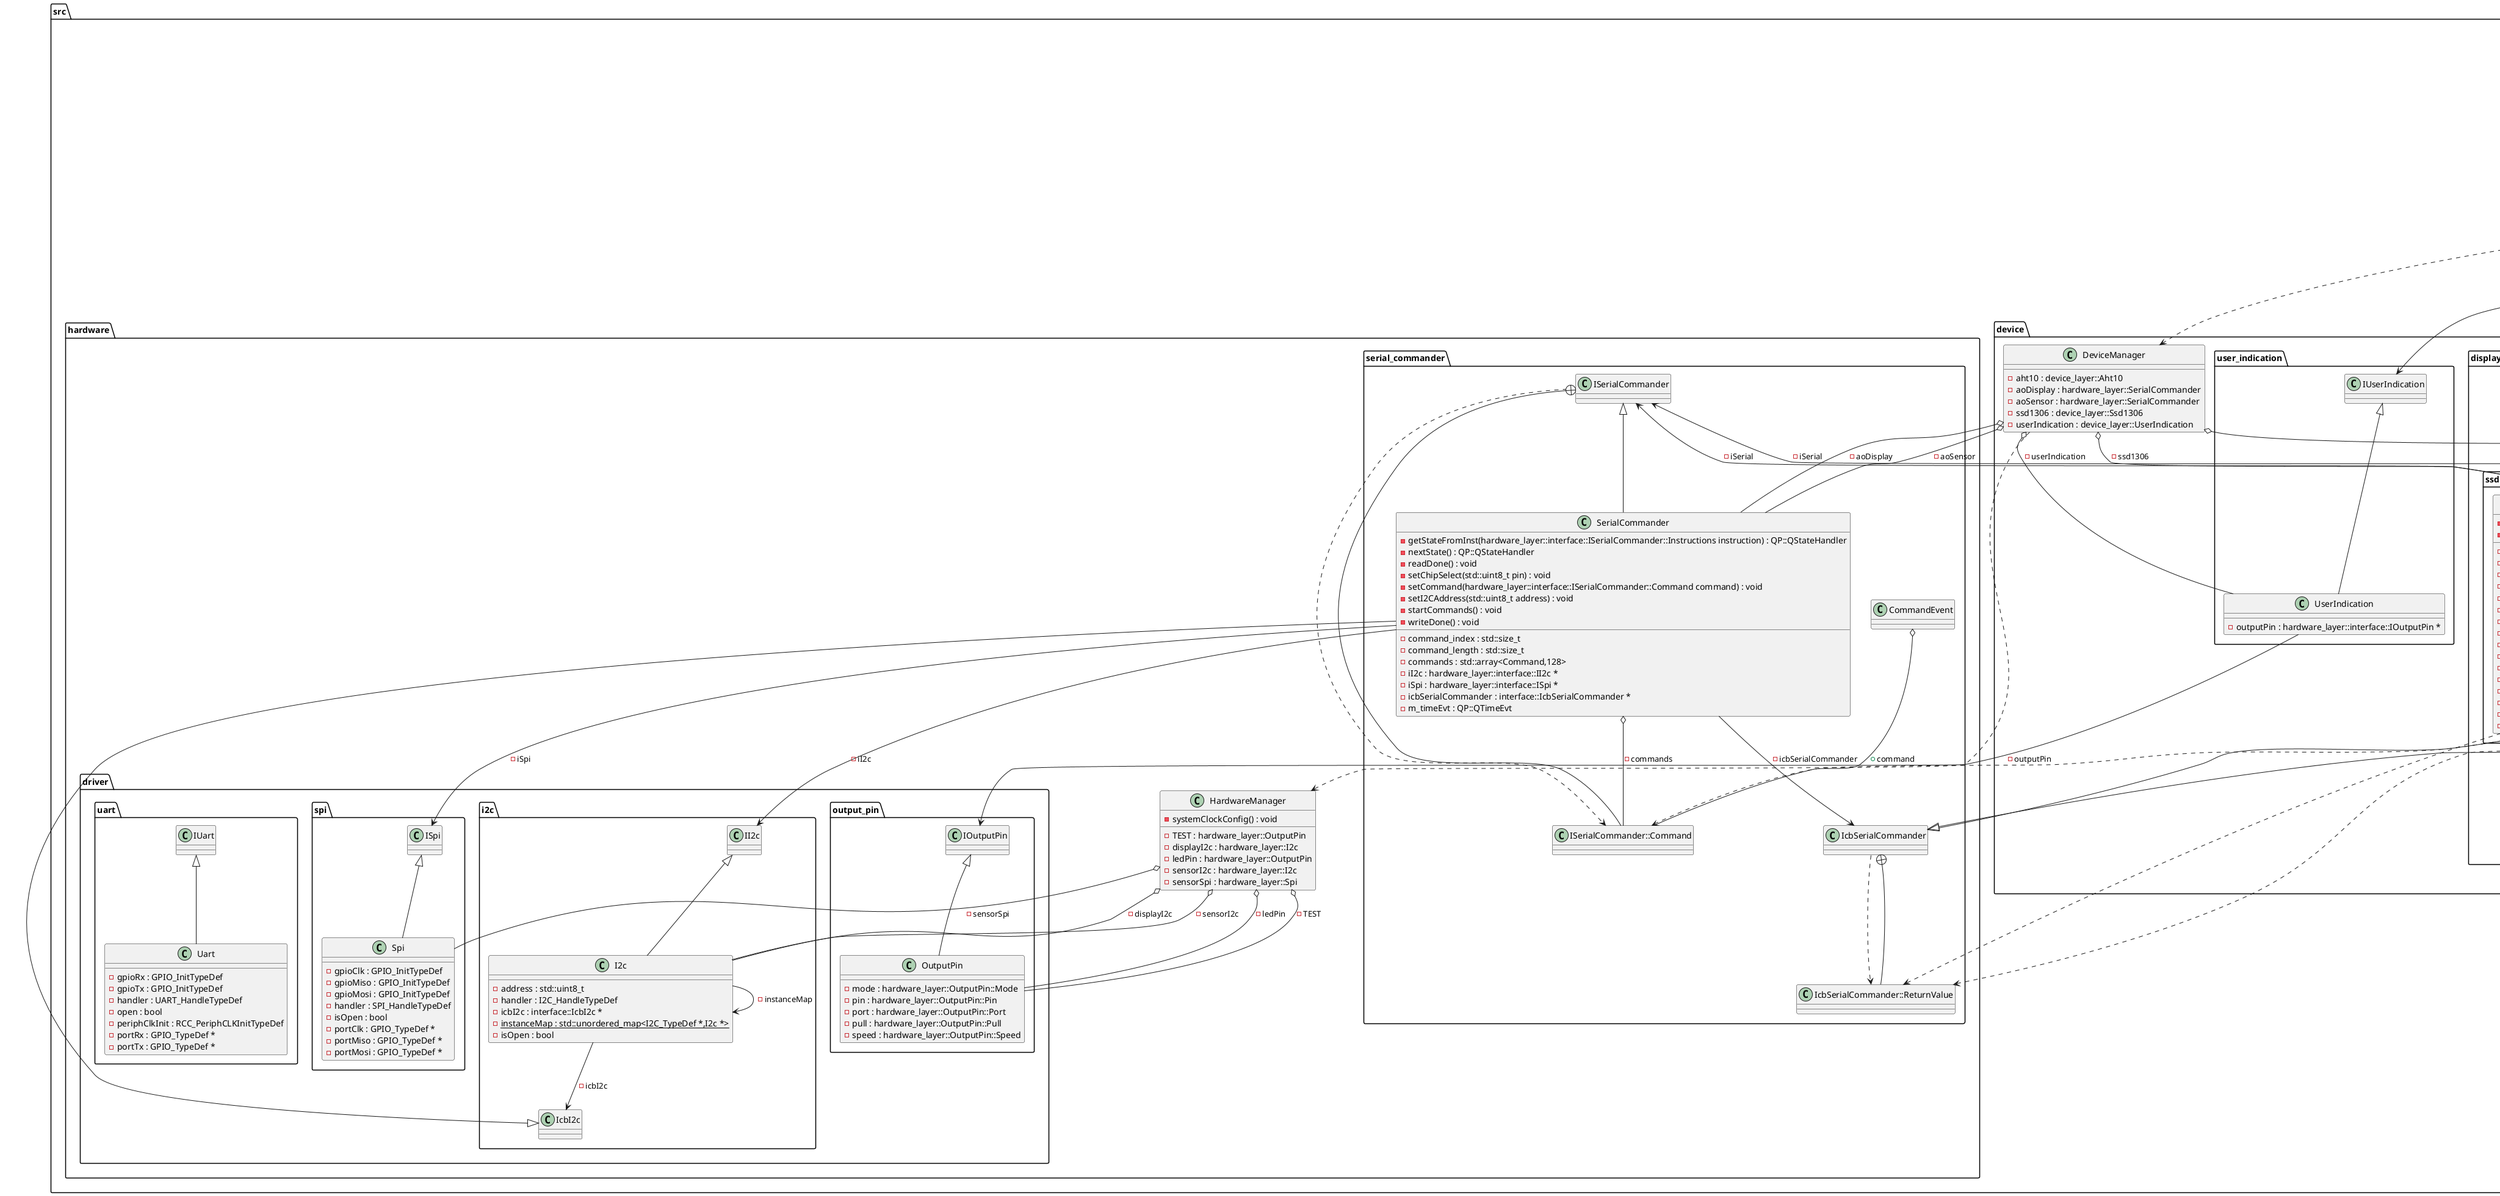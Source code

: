 @startuml
package [src] as C_0011100957978370531577 {
package [device] as C_0006694467202503346707 {
package [user_indication] as C_0007150561736413337987 {
class "IUserIndication" as C_0014917396999637096547
class C_0014917396999637096547 {
__
}
class "UserIndication" as C_0011878340680608868563
class C_0011878340680608868563 {
__
-outputPin : hardware_layer::interface::IOutputPin *
}
}
package [sensors] as C_0008002442099408640964 {
class "ISensor" as C_0009346279371554902746
class C_0009346279371554902746 {
__
}
class "ISensor::SensorData" as C_0011239382349120831495
class C_0011239382349120831495 {
__
}
class "IcbSensor" as C_0005275836689281178162
class C_0005275836689281178162 {
__
}
package [aht10] as C_0000220586222809802987 {
class "Aht10" as C_0005532910924077348494
class C_0005532910924077348494 {
__
-activeInstruction : interface::ISensor::Operation
-address : std::uint8_t
-commandContinuation : device_layer::Aht10::CommandContinuation
-humidity : device_layer::interface::ISensor::SensorData
-iSerial : hardware_layer::interface::ISerialCommander *
-icbSensor : interface::IcbSensor *
-initialized : bool
-isOpen : bool
-temperature : device_layer::interface::ISensor::SensorData
}
class "Aht10::CommandContinuation" as C_0017574253537192038882
class C_0017574253537192038882 {
__
}
}
}
package [display] as C_0015086275916328519314 {
class "IDisplay" as C_0001688748224213787617
class C_0001688748224213787617 {
__
}
class "IDisplay::Color" as C_0002629644745516036601
class C_0002629644745516036601 {
__
}
class "IcbDisplay" as C_0004794764142398018568
class C_0004794764142398018568 {
__
}
package [ssd1306] as C_0001164134272287276534 {
class "Ssd1306" as C_0009753622253334925123
class C_0009753622253334925123 {
-prepareCommand(hardware_layer::interface::ISerialCommander::Command & serial_command, device_layer::Ssd1306::Command device_command, std::uint8_t device_command_manipulator, const std::initializer_list<std::uint8_t> & data) : void
-prepareCommand(hardware_layer::interface::ISerialCommander::Command & serial_command, device_layer::Ssd1306::Command device_command, std::uint8_t device_command_manipulator) : void
__
{static} -CACHE_SIZE : const std::size_t
{static} -END_COLUMN_ADDRESS : const std::size_t
{static} -END_PAGE_ADDRESS : const std::size_t
{static} -MAX_X : const std::size_t
{static} -MAX_Y : const std::size_t
{static} -RAM_X_END : const std::size_t
{static} -RAM_Y_END : const std::size_t
{static} -START_COLUMN_NUMBER : const std::size_t
{static} -START_PAGE_ADDRESS : const std::size_t
-address : std::uint8_t
-cache : std::array<std::uint8_t,CACHE_SIZE + 1>
-iSerial : hardware_layer::interface::ISerialCommander *
-icbDisplay : interface::IcbDisplay *
-initialized : bool
-isOpen : bool
-readBuffer : std::array<std::uint8_t,6>
}
}
}
class "DeviceManager" as C_0013863018875624683104
class C_0013863018875624683104 {
__
-aht10 : device_layer::Aht10
-aoDisplay : hardware_layer::SerialCommander
-aoSensor : hardware_layer::SerialCommander
-ssd1306 : device_layer::Ssd1306
-userIndication : device_layer::UserIndication
}
}
package [application] as C_0007250404570915629403 {
package [blinky] as C_0003089195684290093452 {
class "Blinky" as C_0007883474967757026754
class C_0007883474967757026754 {
__
-m_timeEvt : QP::QTimeEvt
-userIndication : device_layer::IUserIndication *
}
}
package [gui] as C_0004102074582343719711 {
class "GuiLabel" as C_0013702176452719247331
class C_0013702176452719247331 {
__
}
class "IGui" as C_0013636042511666871916
class C_0013636042511666871916 {
__
}
class "Gui" as C_0000948712860644548974
class C_0000948712860644548974 {
-initDone() : void
-printDone() : void
{static} -staticFlushCallback(lv_disp_drv_t * disp_drv, const lv_area_t * area, lv_color_t * color_p) : void
__
-buf_1 : lv_color_t[8192]
-disp_buf : lv_disp_draw_buf_t
-iDisplay : device_layer::interface::IDisplay *
-labelHumidity : lv_obj_t *
-labelTemperature : lv_obj_t *
-labelTitle : lv_obj_t *
-m_timeEvt : QP::QTimeEvt
}
}
package [sensor] as C_0016058708233006242418 {
class "SensorEvent" as C_0017221047164731324295
class C_0017221047164731324295 {
__
}
class "Sensor" as C_0015178894446977333668
class C_0015178894446977333668 {
-initDone() : void
-readDone() : void
__
-iGui : app::IGui *
-iSensor : device_layer::interface::ISensor *
-m_timeEvt : QP::QTimeEvt
}
}
package [startup] as C_0013012395938187449945 {
class "Startup" as C_0008329927423251204232
class C_0008329927423251204232 {
__
}
}
class "ApplicationManager" as C_0013307138085226643557
class C_0013307138085226643557 {
__
-aoBlinky : app::Blinky
-aoGui : app::Gui
-aoSensor : app::Sensor
-aoStartup : app::Startup
}
}
package [hardware] as C_0018294288599492866740 {
package [driver] as C_0010413016684820122153 {
package [output_pin] as C_0007513421075199775033 {
class "IOutputPin" as C_0015574588586859921782
class C_0015574588586859921782 {
__
}
class "OutputPin" as C_0018190368568554910621
class C_0018190368568554910621 {
__
-mode : hardware_layer::OutputPin::Mode
-pin : hardware_layer::OutputPin::Pin
-port : hardware_layer::OutputPin::Port
-pull : hardware_layer::OutputPin::Pull
-speed : hardware_layer::OutputPin::Speed
}
}
package [spi] as C_0006872747968432227899 {
class "ISpi" as C_0016688720395534663797
class C_0016688720395534663797 {
__
}
class "Spi" as C_0011517053732404143824
class C_0011517053732404143824 {
__
-gpioClk : GPIO_InitTypeDef
-gpioMiso : GPIO_InitTypeDef
-gpioMosi : GPIO_InitTypeDef
-handler : SPI_HandleTypeDef
-isOpen : bool
-portClk : GPIO_TypeDef *
-portMiso : GPIO_TypeDef *
-portMosi : GPIO_TypeDef *
}
}
package [uart] as C_0005588286709872427853 {
class "IUart" as C_0004972765147661009650
class C_0004972765147661009650 {
__
}
class "Uart" as C_0014239512524853039198
class C_0014239512524853039198 {
__
-gpioRx : GPIO_InitTypeDef
-gpioTx : GPIO_InitTypeDef
-handler : UART_HandleTypeDef
-open : bool
-periphClkInit : RCC_PeriphCLKInitTypeDef
-portRx : GPIO_TypeDef *
-portTx : GPIO_TypeDef *
}
}
package [i2c] as C_0003514875363464416490 {
class "II2c" as C_0001955225274653391297
class C_0001955225274653391297 {
__
}
class "IcbI2c" as C_0001043120281719416176
class C_0001043120281719416176 {
__
}
class "I2c" as C_0000102306443127453571
class C_0000102306443127453571 {
__
-address : std::uint8_t
-handler : I2C_HandleTypeDef
-icbI2c : interface::IcbI2c *
{static} -instanceMap : std::unordered_map<I2C_TypeDef *,I2c *>
-isOpen : bool
}
}
}
class "HardwareManager" as C_0013820397576961944853
class C_0013820397576961944853 {
-systemClockConfig() : void
__
-TEST : hardware_layer::OutputPin
-displayI2c : hardware_layer::I2c
-ledPin : hardware_layer::OutputPin
-sensorI2c : hardware_layer::I2c
-sensorSpi : hardware_layer::Spi
}
package [serial_commander] as C_0016115113449937623462 {
class "ISerialCommander" as C_0012909992160874174612
class C_0012909992160874174612 {
__
}
class "ISerialCommander::Command" as C_0009582969386813537689
class C_0009582969386813537689 {
__
}
class "IcbSerialCommander" as C_0006717726296434081648
class C_0006717726296434081648 {
__
}
class "IcbSerialCommander::ReturnValue" as C_0017247723677403813919
class C_0017247723677403813919 {
__
}
class "CommandEvent" as C_0012389330116771108594
class C_0012389330116771108594 {
__
}
class "SerialCommander" as C_0012458789690594031884
class C_0012458789690594031884 {
-getStateFromInst(hardware_layer::interface::ISerialCommander::Instructions instruction) : QP::QStateHandler
-nextState() : QP::QStateHandler
-readDone() : void
-setChipSelect(std::uint8_t pin) : void
-setCommand(hardware_layer::interface::ISerialCommander::Command command) : void
-setI2CAddress(std::uint8_t address) : void
-startCommands() : void
-writeDone() : void
__
-command_index : std::size_t
-command_length : std::size_t
-commands : std::array<Command,128>
-iI2c : hardware_layer::interface::II2c *
-iSpi : hardware_layer::interface::ISpi *
-icbSerialCommander : interface::IcbSerialCommander *
-m_timeEvt : QP::QTimeEvt
}
}
}
}
C_0011878340680608868563 --> C_0015574588586859921782 : -outputPin
C_0014917396999637096547 <|-- C_0011878340680608868563
C_0009346279371554902746 ..> C_0011239382349120831495
C_0011239382349120831495 --+ C_0009346279371554902746
C_0005532910924077348494 ..> C_0017247723677403813919
C_0005532910924077348494 --> C_0012909992160874174612 : -iSerial
C_0005532910924077348494 --> C_0005275836689281178162 : -icbSensor
C_0005532910924077348494 o-- C_0011239382349120831495 : -humidity
C_0005532910924077348494 o-- C_0011239382349120831495 : -temperature
C_0005532910924077348494 o-- C_0017574253537192038882 : -commandContinuation
C_0009346279371554902746 <|-- C_0005532910924077348494
C_0006717726296434081648 <|-- C_0005532910924077348494
C_0017574253537192038882 --+ C_0005532910924077348494
C_0001688748224213787617 ..> C_0002629644745516036601
C_0002629644745516036601 --+ C_0001688748224213787617
C_0009753622253334925123 ..> C_0017247723677403813919
C_0009753622253334925123 ..> C_0002629644745516036601
C_0009753622253334925123 ..> C_0009582969386813537689
C_0009753622253334925123 --> C_0004794764142398018568 : -icbDisplay
C_0009753622253334925123 --> C_0012909992160874174612 : -iSerial
C_0001688748224213787617 <|-- C_0009753622253334925123
C_0006717726296434081648 <|-- C_0009753622253334925123
C_0013863018875624683104 ..> C_0013820397576961944853
C_0013863018875624683104 o-- C_0011878340680608868563 : -userIndication
C_0013863018875624683104 o-- C_0012458789690594031884 : -aoSensor
C_0013863018875624683104 o-- C_0012458789690594031884 : -aoDisplay
C_0013863018875624683104 o-- C_0005532910924077348494 : -aht10
C_0013863018875624683104 o-- C_0009753622253334925123 : -ssd1306
C_0007883474967757026754 --> C_0014917396999637096547 : -userIndication
C_0000948712860644548974 --> C_0001688748224213787617 : -iDisplay
C_0004794764142398018568 <|-- C_0000948712860644548974
C_0013636042511666871916 <|-- C_0000948712860644548974
C_0017221047164731324295 o-- C_0011239382349120831495 : +data
C_0015178894446977333668 --> C_0009346279371554902746 : -iSensor
C_0015178894446977333668 --> C_0013636042511666871916 : -iGui
C_0005275836689281178162 <|-- C_0015178894446977333668
C_0013307138085226643557 ..> C_0013863018875624683104
C_0013307138085226643557 o-- C_0007883474967757026754 : -aoBlinky
C_0013307138085226643557 o-- C_0015178894446977333668 : -aoSensor
C_0013307138085226643557 o-- C_0008329927423251204232 : -aoStartup
C_0013307138085226643557 o-- C_0000948712860644548974 : -aoGui
C_0015574588586859921782 <|-- C_0018190368568554910621
C_0016688720395534663797 <|-- C_0011517053732404143824
C_0004972765147661009650 <|-- C_0014239512524853039198
C_0000102306443127453571 --> C_0001043120281719416176 : -icbI2c
C_0000102306443127453571 --> C_0000102306443127453571 : -instanceMap
C_0001955225274653391297 <|-- C_0000102306443127453571
C_0013820397576961944853 o-- C_0018190368568554910621 : -ledPin
C_0013820397576961944853 o-- C_0018190368568554910621 : -TEST
C_0013820397576961944853 o-- C_0011517053732404143824 : -sensorSpi
C_0013820397576961944853 o-- C_0000102306443127453571 : -sensorI2c
C_0013820397576961944853 o-- C_0000102306443127453571 : -displayI2c
C_0012909992160874174612 ..> C_0009582969386813537689
C_0009582969386813537689 --+ C_0012909992160874174612
C_0006717726296434081648 ..> C_0017247723677403813919
C_0017247723677403813919 --+ C_0006717726296434081648
C_0012389330116771108594 o-- C_0009582969386813537689 : +command
C_0012458789690594031884 --> C_0006717726296434081648 : -icbSerialCommander
C_0012458789690594031884 --> C_0001955225274653391297 : -iI2c
C_0012458789690594031884 --> C_0016688720395534663797 : -iSpi
C_0012458789690594031884 o-- C_0009582969386813537689 : -commands
C_0012909992160874174612 <|-- C_0012458789690594031884
C_0001043120281719416176 <|-- C_0012458789690594031884

'Generated with clang-uml, version 0.6.0
'LLVM version Ubuntu clang version 15.0.7
@enduml
